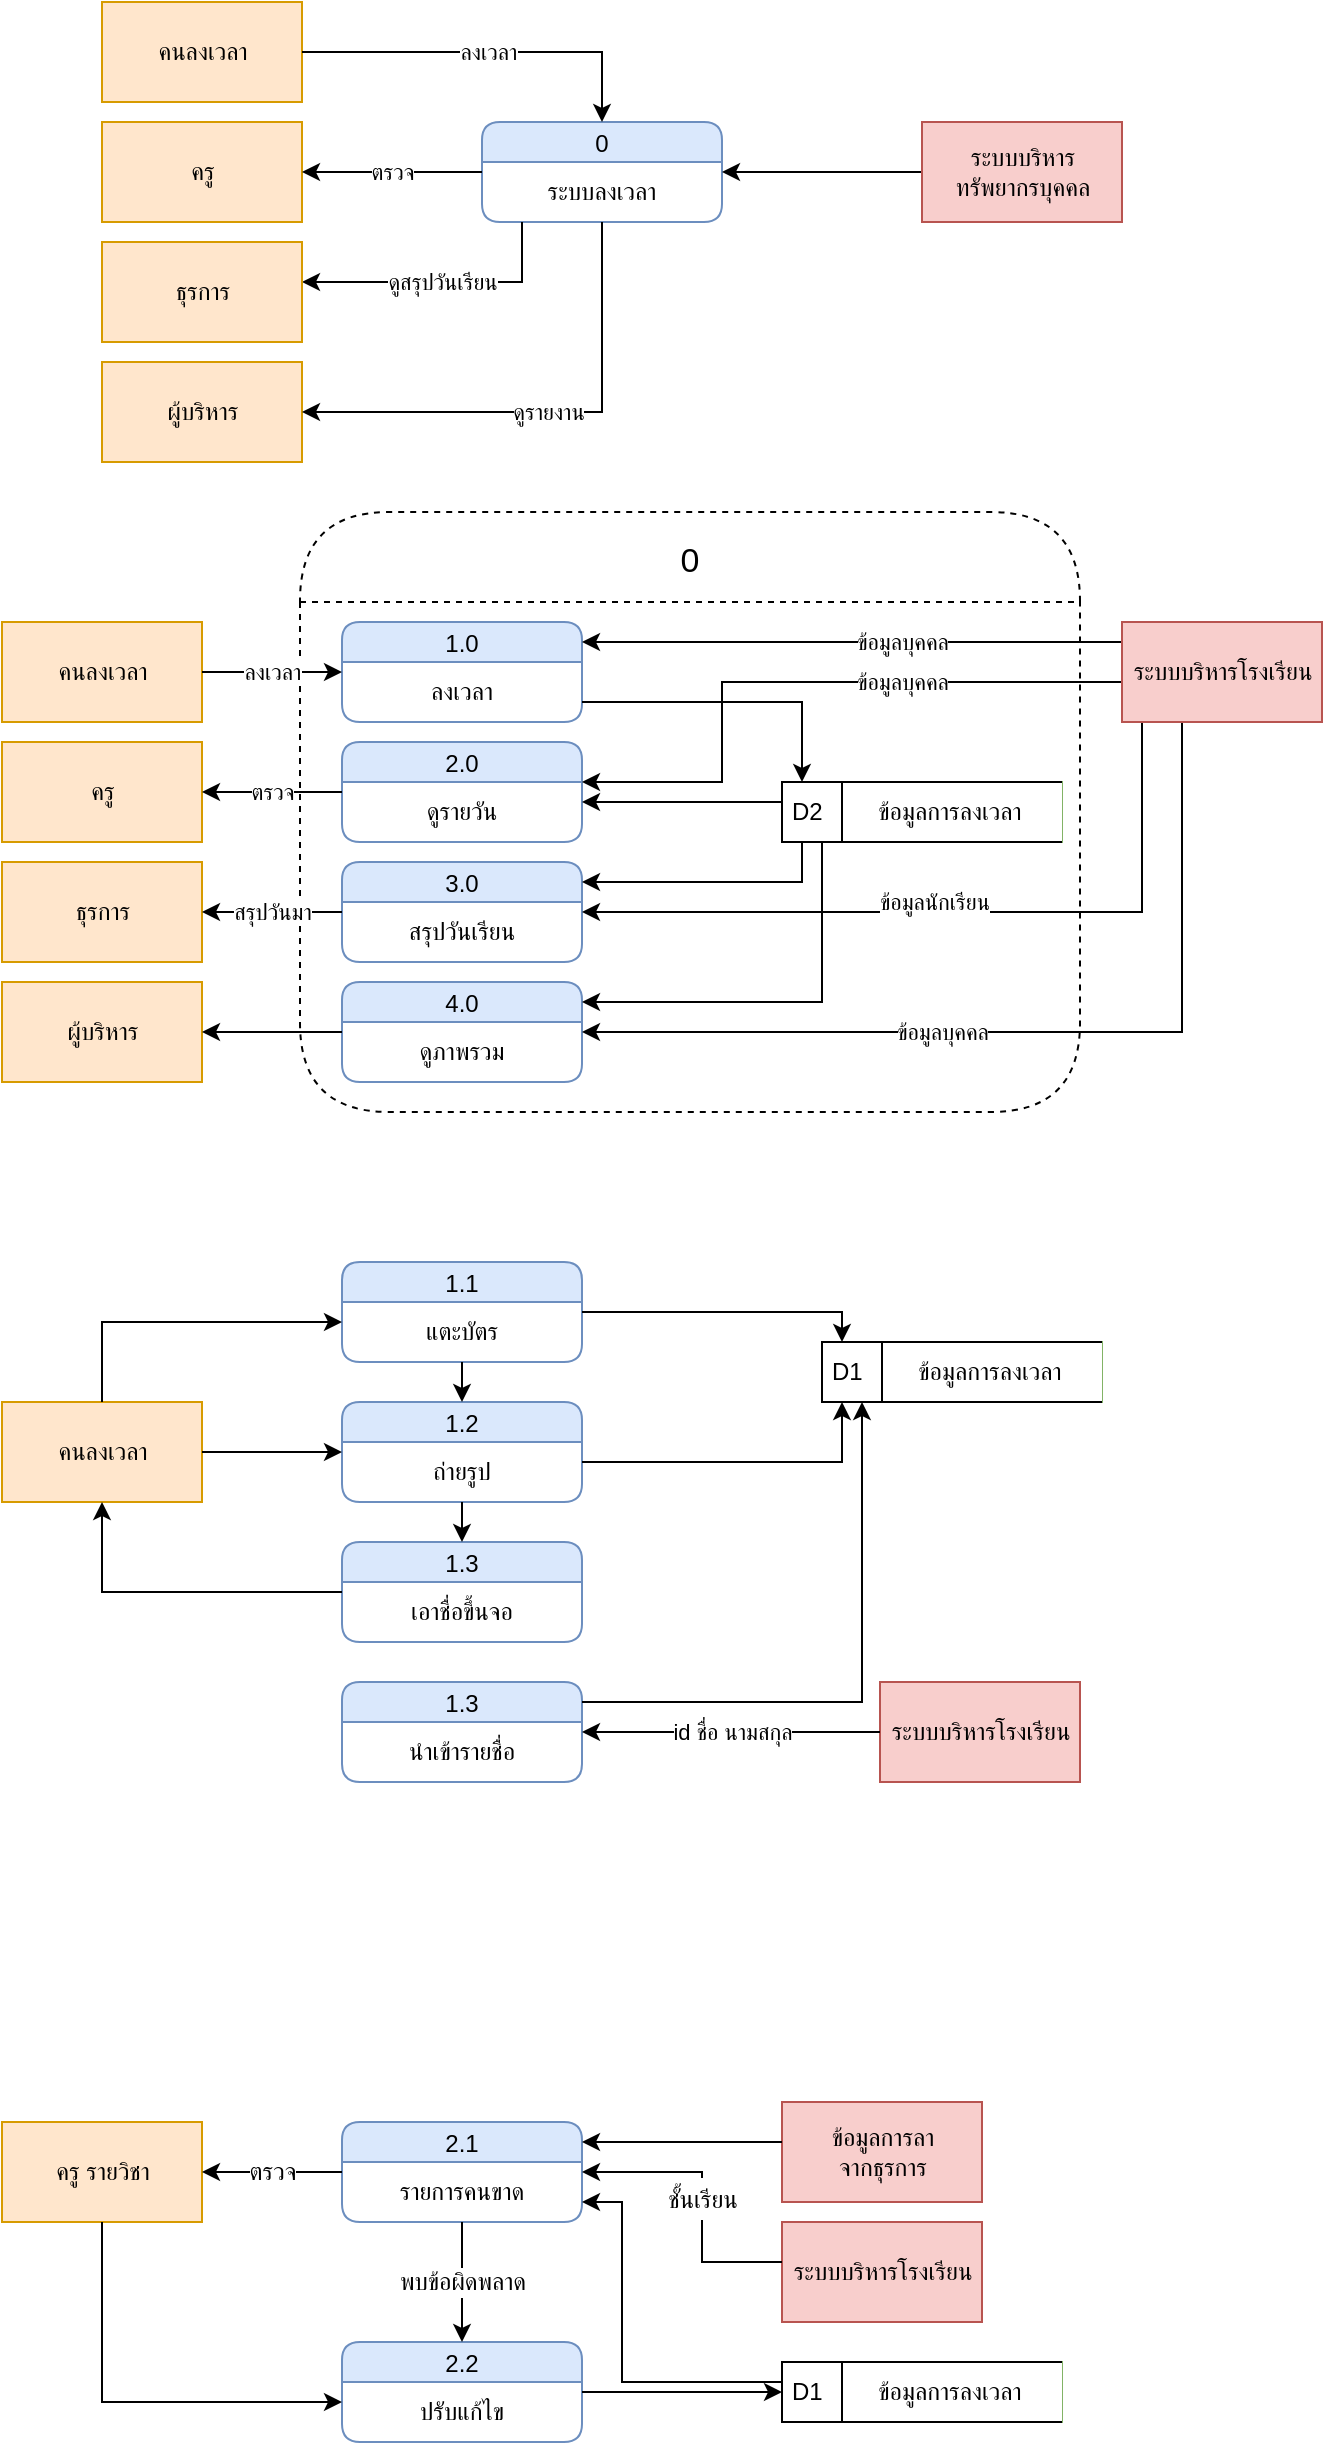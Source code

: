 <mxfile version="19.0.3" type="device"><diagram id="hRTkdoNw44NP74L70RZp" name="Page-1"><mxGraphModel dx="1038" dy="641" grid="1" gridSize="10" guides="1" tooltips="1" connect="1" arrows="1" fold="1" page="1" pageScale="1" pageWidth="827" pageHeight="1169" math="0" shadow="0"><root><mxCell id="0"/><mxCell id="1" parent="0"/><mxCell id="_T07309pvcjGrzNovSIs-2" value="0" style="swimlane;fontStyle=0;childLayout=stackLayout;horizontal=1;startSize=45;fillColor=#ffffff;horizontalStack=0;resizeParent=1;resizeParentMax=0;resizeLast=0;collapsible=0;marginBottom=0;swimlaneFillColor=#ffffff;rounded=1;dashed=1;arcSize=33;fontSize=17;" vertex="1" parent="1"><mxGeometry x="219" y="395" width="390" height="300" as="geometry"/></mxCell><mxCell id="1If6gZv5EAewRxhS0rin-1" value="คนลงเวลา" style="html=1;dashed=0;whitespace=wrap;fillColor=#ffe6cc;strokeColor=#d79b00;" parent="1" vertex="1"><mxGeometry x="120" y="140" width="100" height="50" as="geometry"/></mxCell><mxCell id="1If6gZv5EAewRxhS0rin-2" value="0" style="swimlane;fontStyle=0;childLayout=stackLayout;horizontal=1;startSize=20;fillColor=#dae8fc;horizontalStack=0;resizeParent=1;resizeParentMax=0;resizeLast=0;collapsible=0;marginBottom=0;swimlaneFillColor=#ffffff;rounded=1;strokeColor=#6c8ebf;" parent="1" vertex="1"><mxGeometry x="310" y="200" width="120" height="50" as="geometry"/></mxCell><mxCell id="1If6gZv5EAewRxhS0rin-3" value="ระบบลงเวลา" style="text;html=1;strokeColor=none;fillColor=none;align=center;verticalAlign=middle;whiteSpace=wrap;rounded=0;" parent="1If6gZv5EAewRxhS0rin-2" vertex="1"><mxGeometry y="20" width="120" height="30" as="geometry"/></mxCell><mxCell id="1If6gZv5EAewRxhS0rin-7" value="ลงเวลา" style="endArrow=classic;html=1;rounded=0;edgeStyle=orthogonalEdgeStyle;" parent="1" source="1If6gZv5EAewRxhS0rin-1" target="1If6gZv5EAewRxhS0rin-2" edge="1"><mxGeometry width="50" height="50" relative="1" as="geometry"><mxPoint x="200" y="280" as="sourcePoint"/><mxPoint x="440" y="350" as="targetPoint"/></mxGeometry></mxCell><mxCell id="1If6gZv5EAewRxhS0rin-8" value="ดูสรุปวันเรียน" style="endArrow=classic;html=1;rounded=0;edgeStyle=orthogonalEdgeStyle;" parent="1" source="1If6gZv5EAewRxhS0rin-2" target="1If6gZv5EAewRxhS0rin-9" edge="1"><mxGeometry width="50" height="50" relative="1" as="geometry"><mxPoint x="390" y="400" as="sourcePoint"/><mxPoint x="440" y="350" as="targetPoint"/><Array as="points"><mxPoint x="330" y="280"/></Array></mxGeometry></mxCell><mxCell id="1If6gZv5EAewRxhS0rin-9" value="ธุรการ" style="html=1;dashed=0;whitespace=wrap;fillColor=#ffe6cc;strokeColor=#d79b00;" parent="1" vertex="1"><mxGeometry x="120" y="260" width="100" height="50" as="geometry"/></mxCell><mxCell id="1If6gZv5EAewRxhS0rin-10" value="ผู้บริหาร" style="html=1;dashed=0;whitespace=wrap;fillColor=#ffe6cc;strokeColor=#d79b00;" parent="1" vertex="1"><mxGeometry x="120" y="320" width="100" height="50" as="geometry"/></mxCell><mxCell id="1If6gZv5EAewRxhS0rin-11" value="ดูรายงาน" style="endArrow=classic;html=1;rounded=0;edgeStyle=orthogonalEdgeStyle;" parent="1" source="1If6gZv5EAewRxhS0rin-2" target="1If6gZv5EAewRxhS0rin-10" edge="1"><mxGeometry width="50" height="50" relative="1" as="geometry"><mxPoint x="390" y="400" as="sourcePoint"/><mxPoint x="440" y="350" as="targetPoint"/><Array as="points"><mxPoint x="370" y="345"/></Array></mxGeometry></mxCell><mxCell id="1If6gZv5EAewRxhS0rin-15" value="" style="endArrow=classic;html=1;rounded=0;edgeStyle=orthogonalEdgeStyle;" parent="1" source="1If6gZv5EAewRxhS0rin-56" target="1If6gZv5EAewRxhS0rin-2" edge="1"><mxGeometry width="50" height="50" relative="1" as="geometry"><mxPoint x="610" y="210" as="sourcePoint"/><mxPoint x="490" y="215" as="targetPoint"/><Array as="points"/></mxGeometry></mxCell><mxCell id="1If6gZv5EAewRxhS0rin-18" value="1.0" style="swimlane;fontStyle=0;childLayout=stackLayout;horizontal=1;startSize=20;fillColor=#dae8fc;horizontalStack=0;resizeParent=1;resizeParentMax=0;resizeLast=0;collapsible=0;marginBottom=0;swimlaneFillColor=#ffffff;strokeColor=#6c8ebf;rounded=1;" parent="1" vertex="1"><mxGeometry x="240" y="450" width="120" height="50" as="geometry"/></mxCell><mxCell id="1If6gZv5EAewRxhS0rin-19" value="ลงเวลา" style="text;html=1;strokeColor=none;fillColor=none;align=center;verticalAlign=middle;whiteSpace=wrap;rounded=0;" parent="1If6gZv5EAewRxhS0rin-18" vertex="1"><mxGeometry y="20" width="120" height="30" as="geometry"/></mxCell><mxCell id="1If6gZv5EAewRxhS0rin-20" value="2.0" style="swimlane;fontStyle=0;childLayout=stackLayout;horizontal=1;startSize=20;fillColor=#dae8fc;horizontalStack=0;resizeParent=1;resizeParentMax=0;resizeLast=0;collapsible=0;marginBottom=0;swimlaneFillColor=#ffffff;rounded=1;strokeColor=#6c8ebf;" parent="1" vertex="1"><mxGeometry x="240" y="510" width="120" height="50" as="geometry"/></mxCell><mxCell id="1If6gZv5EAewRxhS0rin-21" value="ดูรายวัน" style="text;html=1;strokeColor=none;fillColor=none;align=center;verticalAlign=middle;whiteSpace=wrap;rounded=0;" parent="1If6gZv5EAewRxhS0rin-20" vertex="1"><mxGeometry y="20" width="120" height="30" as="geometry"/></mxCell><mxCell id="1If6gZv5EAewRxhS0rin-22" value="คนลงเวลา" style="html=1;dashed=0;whitespace=wrap;fillColor=#ffe6cc;strokeColor=#d79b00;" parent="1" vertex="1"><mxGeometry x="70" y="450" width="100" height="50" as="geometry"/></mxCell><mxCell id="1If6gZv5EAewRxhS0rin-23" value="ลงเวลา" style="endArrow=classic;html=1;rounded=0;edgeStyle=orthogonalEdgeStyle;" parent="1" source="1If6gZv5EAewRxhS0rin-22" target="1If6gZv5EAewRxhS0rin-18" edge="1"><mxGeometry width="50" height="50" relative="1" as="geometry"><mxPoint x="240.0" y="235" as="sourcePoint"/><mxPoint x="320" y="235" as="targetPoint"/></mxGeometry></mxCell><mxCell id="1If6gZv5EAewRxhS0rin-30" value="" style="group;fillColor=#d5e8d4;strokeColor=#82b366;" parent="1" vertex="1" connectable="0"><mxGeometry x="460" y="530" width="140" height="30" as="geometry"/></mxCell><mxCell id="1If6gZv5EAewRxhS0rin-31" value="D2" style="html=1;dashed=0;whitespace=wrap;shape=mxgraph.dfd.dataStoreID;align=left;spacingLeft=3;points=[[0,0],[0.5,0],[1,0],[0,0.5],[1,0.5],[0,1],[0.5,1],[1,1]];" parent="1If6gZv5EAewRxhS0rin-30" vertex="1"><mxGeometry width="140" height="30" as="geometry"/></mxCell><mxCell id="1If6gZv5EAewRxhS0rin-32" value="ข้อมูลการลงเวลา" style="text;html=1;strokeColor=none;fillColor=none;align=center;verticalAlign=middle;whiteSpace=wrap;rounded=0;" parent="1If6gZv5EAewRxhS0rin-30" vertex="1"><mxGeometry x="42" width="84" height="30" as="geometry"/></mxCell><mxCell id="1If6gZv5EAewRxhS0rin-33" value="ข้อมูลบุคคล" style="endArrow=classic;html=1;rounded=0;edgeStyle=orthogonalEdgeStyle;" parent="1" source="1If6gZv5EAewRxhS0rin-57" target="1If6gZv5EAewRxhS0rin-18" edge="1"><mxGeometry x="-0.185" width="50" height="50" relative="1" as="geometry"><mxPoint x="580" y="440" as="sourcePoint"/><mxPoint x="430" y="465" as="targetPoint"/><Array as="points"><mxPoint x="410" y="460"/><mxPoint x="410" y="460"/></Array><mxPoint as="offset"/></mxGeometry></mxCell><mxCell id="1If6gZv5EAewRxhS0rin-34" value="" style="endArrow=classic;html=1;rounded=0;edgeStyle=orthogonalEdgeStyle;" parent="1" source="1If6gZv5EAewRxhS0rin-18" target="1If6gZv5EAewRxhS0rin-31" edge="1"><mxGeometry width="50" height="50" relative="1" as="geometry"><mxPoint x="390" y="450" as="sourcePoint"/><mxPoint x="440" y="400" as="targetPoint"/><Array as="points"><mxPoint x="470" y="490"/></Array></mxGeometry></mxCell><mxCell id="1If6gZv5EAewRxhS0rin-35" value="ครู" style="html=1;dashed=0;whitespace=wrap;fillColor=#ffe6cc;strokeColor=#d79b00;" parent="1" vertex="1"><mxGeometry x="120" y="200" width="100" height="50" as="geometry"/></mxCell><mxCell id="1If6gZv5EAewRxhS0rin-36" value="ตรวจ" style="endArrow=classic;html=1;rounded=0;" parent="1" source="1If6gZv5EAewRxhS0rin-2" target="1If6gZv5EAewRxhS0rin-35" edge="1"><mxGeometry width="50" height="50" relative="1" as="geometry"><mxPoint x="364.091" y="260" as="sourcePoint"/><mxPoint x="325.909" y="320" as="targetPoint"/></mxGeometry></mxCell><mxCell id="1If6gZv5EAewRxhS0rin-37" value="" style="endArrow=classic;html=1;rounded=0;edgeStyle=orthogonalEdgeStyle;" parent="1" source="1If6gZv5EAewRxhS0rin-31" target="1If6gZv5EAewRxhS0rin-20" edge="1"><mxGeometry width="50" height="50" relative="1" as="geometry"><mxPoint x="390" y="450" as="sourcePoint"/><mxPoint x="440" y="400" as="targetPoint"/><Array as="points"><mxPoint x="400" y="540"/><mxPoint x="400" y="540"/></Array></mxGeometry></mxCell><mxCell id="1If6gZv5EAewRxhS0rin-38" value="ครู" style="html=1;dashed=0;whitespace=wrap;fillColor=#ffe6cc;strokeColor=#d79b00;" parent="1" vertex="1"><mxGeometry x="70" y="510" width="100" height="50" as="geometry"/></mxCell><mxCell id="1If6gZv5EAewRxhS0rin-39" value="ตรวจ" style="endArrow=classic;html=1;rounded=0;" parent="1" source="1If6gZv5EAewRxhS0rin-20" target="1If6gZv5EAewRxhS0rin-38" edge="1"><mxGeometry width="50" height="50" relative="1" as="geometry"><mxPoint x="390" y="450" as="sourcePoint"/><mxPoint x="440" y="400" as="targetPoint"/></mxGeometry></mxCell><mxCell id="1If6gZv5EAewRxhS0rin-41" value="3.0" style="swimlane;fontStyle=0;childLayout=stackLayout;horizontal=1;startSize=20;fillColor=#dae8fc;horizontalStack=0;resizeParent=1;resizeParentMax=0;resizeLast=0;collapsible=0;marginBottom=0;swimlaneFillColor=#ffffff;strokeColor=#6c8ebf;rounded=1;" parent="1" vertex="1"><mxGeometry x="240" y="570" width="120" height="50" as="geometry"/></mxCell><mxCell id="1If6gZv5EAewRxhS0rin-42" value="สรุปวันเรียน" style="text;html=1;strokeColor=none;fillColor=none;align=center;verticalAlign=middle;whiteSpace=wrap;rounded=0;" parent="1If6gZv5EAewRxhS0rin-41" vertex="1"><mxGeometry y="20" width="120" height="30" as="geometry"/></mxCell><mxCell id="1If6gZv5EAewRxhS0rin-43" value="ธุรการ" style="html=1;dashed=0;whitespace=wrap;fillColor=#ffe6cc;strokeColor=#d79b00;" parent="1" vertex="1"><mxGeometry x="70" y="570" width="100" height="50" as="geometry"/></mxCell><mxCell id="1If6gZv5EAewRxhS0rin-44" value="สรุปวันมา" style="endArrow=classic;html=1;rounded=0;" parent="1" source="1If6gZv5EAewRxhS0rin-41" target="1If6gZv5EAewRxhS0rin-43" edge="1"><mxGeometry width="50" height="50" relative="1" as="geometry"><mxPoint x="390" y="450" as="sourcePoint"/><mxPoint x="440" y="400" as="targetPoint"/></mxGeometry></mxCell><mxCell id="1If6gZv5EAewRxhS0rin-45" value="" style="endArrow=classic;html=1;rounded=0;edgeStyle=orthogonalEdgeStyle;" parent="1" source="1If6gZv5EAewRxhS0rin-31" target="1If6gZv5EAewRxhS0rin-41" edge="1"><mxGeometry width="50" height="50" relative="1" as="geometry"><mxPoint x="470" y="548.571" as="sourcePoint"/><mxPoint x="370" y="555.714" as="targetPoint"/><Array as="points"><mxPoint x="470" y="580"/></Array></mxGeometry></mxCell><mxCell id="1If6gZv5EAewRxhS0rin-46" value="ข้อมูลนักเรียน" style="endArrow=classic;html=1;rounded=0;edgeStyle=orthogonalEdgeStyle;" parent="1" source="1If6gZv5EAewRxhS0rin-57" target="1If6gZv5EAewRxhS0rin-41" edge="1"><mxGeometry x="0.065" y="-5" width="50" height="50" relative="1" as="geometry"><mxPoint x="620" y="500" as="sourcePoint"/><mxPoint x="370" y="601.555" as="targetPoint"/><Array as="points"><mxPoint x="640" y="595"/></Array><mxPoint as="offset"/></mxGeometry></mxCell><mxCell id="1If6gZv5EAewRxhS0rin-47" value="ข้อมูลบุคคล" style="endArrow=classic;html=1;rounded=0;edgeStyle=orthogonalEdgeStyle;" parent="1" source="1If6gZv5EAewRxhS0rin-57" target="1If6gZv5EAewRxhS0rin-20" edge="1"><mxGeometry x="-0.312" width="50" height="50" relative="1" as="geometry"><mxPoint x="560" y="480" as="sourcePoint"/><mxPoint x="440" y="470" as="targetPoint"/><Array as="points"><mxPoint x="430" y="480"/><mxPoint x="430" y="530"/></Array><mxPoint as="offset"/></mxGeometry></mxCell><mxCell id="1If6gZv5EAewRxhS0rin-48" value="4.0" style="swimlane;fontStyle=0;childLayout=stackLayout;horizontal=1;startSize=20;fillColor=#dae8fc;horizontalStack=0;resizeParent=1;resizeParentMax=0;resizeLast=0;collapsible=0;marginBottom=0;swimlaneFillColor=#ffffff;strokeColor=#6c8ebf;rounded=1;" parent="1" vertex="1"><mxGeometry x="240" y="630" width="120" height="50" as="geometry"/></mxCell><mxCell id="1If6gZv5EAewRxhS0rin-49" value="ดูภาพรวม" style="text;html=1;strokeColor=none;fillColor=none;align=center;verticalAlign=middle;whiteSpace=wrap;rounded=0;" parent="1If6gZv5EAewRxhS0rin-48" vertex="1"><mxGeometry y="20" width="120" height="30" as="geometry"/></mxCell><mxCell id="1If6gZv5EAewRxhS0rin-50" value="ข้อมูลบุคคล" style="endArrow=classic;html=1;rounded=0;edgeStyle=orthogonalEdgeStyle;" parent="1" source="1If6gZv5EAewRxhS0rin-57" target="1If6gZv5EAewRxhS0rin-48" edge="1"><mxGeometry x="0.209" width="50" height="50" relative="1" as="geometry"><mxPoint x="690" y="520" as="sourcePoint"/><mxPoint x="370" y="605" as="targetPoint"/><Array as="points"><mxPoint x="660" y="655"/></Array><mxPoint as="offset"/></mxGeometry></mxCell><mxCell id="1If6gZv5EAewRxhS0rin-51" value="" style="endArrow=classic;html=1;rounded=0;edgeStyle=orthogonalEdgeStyle;" parent="1" source="1If6gZv5EAewRxhS0rin-31" target="1If6gZv5EAewRxhS0rin-48" edge="1"><mxGeometry width="50" height="50" relative="1" as="geometry"><mxPoint x="480" y="560" as="sourcePoint"/><mxPoint x="370" y="590" as="targetPoint"/><Array as="points"><mxPoint x="480" y="640"/></Array></mxGeometry></mxCell><mxCell id="1If6gZv5EAewRxhS0rin-52" value="ผู้บริหาร" style="html=1;dashed=0;whitespace=wrap;fillColor=#ffe6cc;strokeColor=#d79b00;" parent="1" vertex="1"><mxGeometry x="70" y="630" width="100" height="50" as="geometry"/></mxCell><mxCell id="1If6gZv5EAewRxhS0rin-53" value="" style="endArrow=classic;html=1;rounded=0;" parent="1" source="1If6gZv5EAewRxhS0rin-48" target="1If6gZv5EAewRxhS0rin-52" edge="1"><mxGeometry width="50" height="50" relative="1" as="geometry"><mxPoint x="60" y="630" as="sourcePoint"/><mxPoint x="110" y="580" as="targetPoint"/></mxGeometry></mxCell><mxCell id="1If6gZv5EAewRxhS0rin-56" value="ระบบบริหาร&lt;br&gt;ทรัพยากรบุคคล" style="html=1;dashed=0;whitespace=wrap;fillColor=#f8cecc;strokeColor=#b85450;" parent="1" vertex="1"><mxGeometry x="530" y="200" width="100" height="50" as="geometry"/></mxCell><mxCell id="1If6gZv5EAewRxhS0rin-57" value="ระบบบริหารโรงเรียน" style="html=1;dashed=0;whitespace=wrap;fillColor=#f8cecc;strokeColor=#b85450;" parent="1" vertex="1"><mxGeometry x="630" y="450" width="100" height="50" as="geometry"/></mxCell><mxCell id="1If6gZv5EAewRxhS0rin-59" value="1.1" style="swimlane;fontStyle=0;childLayout=stackLayout;horizontal=1;startSize=20;fillColor=#dae8fc;horizontalStack=0;resizeParent=1;resizeParentMax=0;resizeLast=0;collapsible=0;marginBottom=0;swimlaneFillColor=#ffffff;strokeColor=#6c8ebf;rounded=1;" parent="1" vertex="1"><mxGeometry x="240" y="770" width="120" height="50" as="geometry"/></mxCell><mxCell id="1If6gZv5EAewRxhS0rin-60" value="แตะบัตร" style="text;html=1;strokeColor=none;fillColor=none;align=center;verticalAlign=middle;whiteSpace=wrap;rounded=0;" parent="1If6gZv5EAewRxhS0rin-59" vertex="1"><mxGeometry y="20" width="120" height="30" as="geometry"/></mxCell><mxCell id="1If6gZv5EAewRxhS0rin-61" value="1.2" style="swimlane;fontStyle=0;childLayout=stackLayout;horizontal=1;startSize=20;fillColor=#dae8fc;horizontalStack=0;resizeParent=1;resizeParentMax=0;resizeLast=0;collapsible=0;marginBottom=0;swimlaneFillColor=#ffffff;strokeColor=#6c8ebf;rounded=1;" parent="1" vertex="1"><mxGeometry x="240" y="840" width="120" height="50" as="geometry"/></mxCell><mxCell id="1If6gZv5EAewRxhS0rin-62" value="ถ่ายรูป" style="text;html=1;strokeColor=none;fillColor=none;align=center;verticalAlign=middle;whiteSpace=wrap;rounded=0;" parent="1If6gZv5EAewRxhS0rin-61" vertex="1"><mxGeometry y="20" width="120" height="30" as="geometry"/></mxCell><mxCell id="1If6gZv5EAewRxhS0rin-63" value="1.3" style="swimlane;fontStyle=0;childLayout=stackLayout;horizontal=1;startSize=20;fillColor=#dae8fc;horizontalStack=0;resizeParent=1;resizeParentMax=0;resizeLast=0;collapsible=0;marginBottom=0;swimlaneFillColor=#ffffff;strokeColor=#6c8ebf;rounded=1;" parent="1" vertex="1"><mxGeometry x="240" y="980" width="120" height="50" as="geometry"/></mxCell><mxCell id="1If6gZv5EAewRxhS0rin-64" value="นำเข้ารายชื่อ" style="text;html=1;strokeColor=none;fillColor=none;align=center;verticalAlign=middle;whiteSpace=wrap;rounded=0;" parent="1If6gZv5EAewRxhS0rin-63" vertex="1"><mxGeometry y="20" width="120" height="30" as="geometry"/></mxCell><mxCell id="1If6gZv5EAewRxhS0rin-65" value="ระบบบริหารโรงเรียน" style="html=1;dashed=0;whitespace=wrap;fillColor=#f8cecc;strokeColor=#b85450;" parent="1" vertex="1"><mxGeometry x="509" y="980" width="100" height="50" as="geometry"/></mxCell><mxCell id="1If6gZv5EAewRxhS0rin-66" value="id ชื่อ นามสกุล" style="endArrow=classic;html=1;rounded=0;" parent="1" source="1If6gZv5EAewRxhS0rin-65" target="1If6gZv5EAewRxhS0rin-63" edge="1"><mxGeometry width="50" height="50" relative="1" as="geometry"><mxPoint x="430" y="830" as="sourcePoint"/><mxPoint x="480" y="780" as="targetPoint"/></mxGeometry></mxCell><mxCell id="1If6gZv5EAewRxhS0rin-70" value="" style="endArrow=classic;html=1;rounded=0;edgeStyle=orthogonalEdgeStyle;" parent="1" source="1If6gZv5EAewRxhS0rin-63" target="1If6gZv5EAewRxhS0rin-73" edge="1"><mxGeometry width="50" height="50" relative="1" as="geometry"><mxPoint x="430" y="760" as="sourcePoint"/><mxPoint x="480" y="879" as="targetPoint"/><Array as="points"><mxPoint x="500" y="990"/></Array></mxGeometry></mxCell><mxCell id="1If6gZv5EAewRxhS0rin-71" value="" style="endArrow=classic;html=1;rounded=0;edgeStyle=orthogonalEdgeStyle;" parent="1" source="1If6gZv5EAewRxhS0rin-59" target="1If6gZv5EAewRxhS0rin-73" edge="1"><mxGeometry width="50" height="50" relative="1" as="geometry"><mxPoint x="430" y="770" as="sourcePoint"/><mxPoint x="480" y="720" as="targetPoint"/><Array as="points"><mxPoint x="490" y="795"/></Array></mxGeometry></mxCell><mxCell id="1If6gZv5EAewRxhS0rin-72" value="" style="group;fillColor=#d5e8d4;strokeColor=#82b366;" parent="1" vertex="1" connectable="0"><mxGeometry x="480" y="810" width="140" height="30" as="geometry"/></mxCell><mxCell id="1If6gZv5EAewRxhS0rin-73" value="D1" style="html=1;dashed=0;whitespace=wrap;shape=mxgraph.dfd.dataStoreID;align=left;spacingLeft=3;points=[[0,0],[0.5,0],[1,0],[0,0.5],[1,0.5],[0,1],[0.5,1],[1,1]];" parent="1If6gZv5EAewRxhS0rin-72" vertex="1"><mxGeometry width="140" height="30" as="geometry"/></mxCell><mxCell id="1If6gZv5EAewRxhS0rin-74" value="ข้อมูลการลงเวลา" style="text;html=1;strokeColor=none;fillColor=none;align=center;verticalAlign=middle;whiteSpace=wrap;rounded=0;" parent="1If6gZv5EAewRxhS0rin-72" vertex="1"><mxGeometry x="42" width="84" height="30" as="geometry"/></mxCell><mxCell id="1If6gZv5EAewRxhS0rin-75" value="" style="endArrow=classic;html=1;rounded=0;edgeStyle=orthogonalEdgeStyle;" parent="1" source="1If6gZv5EAewRxhS0rin-61" target="1If6gZv5EAewRxhS0rin-73" edge="1"><mxGeometry width="50" height="50" relative="1" as="geometry"><mxPoint x="430" y="760" as="sourcePoint"/><mxPoint x="480" y="870" as="targetPoint"/><Array as="points"><mxPoint x="490" y="870"/></Array></mxGeometry></mxCell><mxCell id="1If6gZv5EAewRxhS0rin-76" value="คนลงเวลา" style="html=1;dashed=0;whitespace=wrap;fillColor=#ffe6cc;strokeColor=#d79b00;" parent="1" vertex="1"><mxGeometry x="70" y="840" width="100" height="50" as="geometry"/></mxCell><mxCell id="1If6gZv5EAewRxhS0rin-77" value="" style="endArrow=classic;html=1;rounded=0;edgeStyle=orthogonalEdgeStyle;" parent="1" source="1If6gZv5EAewRxhS0rin-76" target="1If6gZv5EAewRxhS0rin-59" edge="1"><mxGeometry width="50" height="50" relative="1" as="geometry"><mxPoint x="330" y="810" as="sourcePoint"/><mxPoint x="380" y="760" as="targetPoint"/><Array as="points"><mxPoint x="120" y="800"/></Array></mxGeometry></mxCell><mxCell id="1If6gZv5EAewRxhS0rin-78" value="" style="endArrow=classic;html=1;rounded=0;exitX=1;exitY=0.5;exitDx=0;exitDy=0;" parent="1" source="1If6gZv5EAewRxhS0rin-76" target="1If6gZv5EAewRxhS0rin-61" edge="1"><mxGeometry width="50" height="50" relative="1" as="geometry"><mxPoint x="330" y="810" as="sourcePoint"/><mxPoint x="380" y="760" as="targetPoint"/></mxGeometry></mxCell><mxCell id="_T07309pvcjGrzNovSIs-3" value="" style="endArrow=classic;html=1;rounded=0;fontSize=17;" edge="1" parent="1" source="1If6gZv5EAewRxhS0rin-59" target="1If6gZv5EAewRxhS0rin-61"><mxGeometry width="50" height="50" relative="1" as="geometry"><mxPoint x="310" y="860" as="sourcePoint"/><mxPoint x="370" y="1030" as="targetPoint"/></mxGeometry></mxCell><mxCell id="_T07309pvcjGrzNovSIs-4" value="1.3" style="swimlane;fontStyle=0;childLayout=stackLayout;horizontal=1;startSize=20;fillColor=#dae8fc;horizontalStack=0;resizeParent=1;resizeParentMax=0;resizeLast=0;collapsible=0;marginBottom=0;swimlaneFillColor=#ffffff;strokeColor=#6c8ebf;rounded=1;" vertex="1" parent="1"><mxGeometry x="240" y="910" width="120" height="50" as="geometry"/></mxCell><mxCell id="_T07309pvcjGrzNovSIs-5" value="เอาชื่อขึ้นจอ" style="text;html=1;strokeColor=none;fillColor=none;align=center;verticalAlign=middle;whiteSpace=wrap;rounded=0;" vertex="1" parent="_T07309pvcjGrzNovSIs-4"><mxGeometry y="20" width="120" height="30" as="geometry"/></mxCell><mxCell id="_T07309pvcjGrzNovSIs-6" value="" style="endArrow=classic;html=1;rounded=0;fontSize=17;" edge="1" parent="1" source="1If6gZv5EAewRxhS0rin-61" target="_T07309pvcjGrzNovSIs-4"><mxGeometry width="50" height="50" relative="1" as="geometry"><mxPoint x="310" y="860" as="sourcePoint"/><mxPoint x="620" y="910" as="targetPoint"/></mxGeometry></mxCell><mxCell id="_T07309pvcjGrzNovSIs-7" value="" style="endArrow=classic;html=1;rounded=0;fontSize=17;edgeStyle=orthogonalEdgeStyle;" edge="1" parent="1" source="_T07309pvcjGrzNovSIs-4" target="1If6gZv5EAewRxhS0rin-76"><mxGeometry width="50" height="50" relative="1" as="geometry"><mxPoint x="310" y="860" as="sourcePoint"/><mxPoint x="360" y="810" as="targetPoint"/></mxGeometry></mxCell><mxCell id="_T07309pvcjGrzNovSIs-8" value="2.1" style="swimlane;fontStyle=0;childLayout=stackLayout;horizontal=1;startSize=20;fillColor=#dae8fc;horizontalStack=0;resizeParent=1;resizeParentMax=0;resizeLast=0;collapsible=0;marginBottom=0;swimlaneFillColor=#ffffff;rounded=1;strokeColor=#6c8ebf;" vertex="1" parent="1"><mxGeometry x="240" y="1200" width="120" height="50" as="geometry"/></mxCell><mxCell id="_T07309pvcjGrzNovSIs-9" value="รายการคนขาด" style="text;html=1;strokeColor=none;fillColor=none;align=center;verticalAlign=middle;whiteSpace=wrap;rounded=0;" vertex="1" parent="_T07309pvcjGrzNovSIs-8"><mxGeometry y="20" width="120" height="30" as="geometry"/></mxCell><mxCell id="_T07309pvcjGrzNovSIs-10" value="ครู รายวิชา" style="html=1;dashed=0;whitespace=wrap;fillColor=#ffe6cc;strokeColor=#d79b00;" vertex="1" parent="1"><mxGeometry x="70" y="1200" width="100" height="50" as="geometry"/></mxCell><mxCell id="_T07309pvcjGrzNovSIs-11" value="" style="group;fillColor=#d5e8d4;strokeColor=#82b366;" vertex="1" connectable="0" parent="1"><mxGeometry x="460" y="1320" width="140" height="30" as="geometry"/></mxCell><mxCell id="_T07309pvcjGrzNovSIs-12" value="D1" style="html=1;dashed=0;whitespace=wrap;shape=mxgraph.dfd.dataStoreID;align=left;spacingLeft=3;points=[[0,0],[0.5,0],[1,0],[0,0.5],[1,0.5],[0,1],[0.5,1],[1,1]];" vertex="1" parent="_T07309pvcjGrzNovSIs-11"><mxGeometry width="140" height="30" as="geometry"/></mxCell><mxCell id="_T07309pvcjGrzNovSIs-13" value="ข้อมูลการลงเวลา" style="text;html=1;strokeColor=none;fillColor=none;align=center;verticalAlign=middle;whiteSpace=wrap;rounded=0;" vertex="1" parent="_T07309pvcjGrzNovSIs-11"><mxGeometry x="42" width="84" height="30" as="geometry"/></mxCell><mxCell id="_T07309pvcjGrzNovSIs-14" value="ระบบบริหารโรงเรียน" style="html=1;dashed=0;whitespace=wrap;fillColor=#f8cecc;strokeColor=#b85450;" vertex="1" parent="1"><mxGeometry x="460" y="1250" width="100" height="50" as="geometry"/></mxCell><mxCell id="_T07309pvcjGrzNovSIs-15" value="" style="endArrow=classic;html=1;rounded=0;fontSize=17;edgeStyle=orthogonalEdgeStyle;" edge="1" parent="1" source="_T07309pvcjGrzNovSIs-12" target="_T07309pvcjGrzNovSIs-8"><mxGeometry width="50" height="50" relative="1" as="geometry"><mxPoint x="290" y="1220" as="sourcePoint"/><mxPoint x="340" y="1170" as="targetPoint"/><Array as="points"><mxPoint x="380" y="1330"/><mxPoint x="380" y="1240"/></Array></mxGeometry></mxCell><mxCell id="_T07309pvcjGrzNovSIs-16" value="ตรวจ" style="endArrow=classic;html=1;rounded=0;fontSize=12;" edge="1" parent="1" source="_T07309pvcjGrzNovSIs-8" target="_T07309pvcjGrzNovSIs-10"><mxGeometry width="50" height="50" relative="1" as="geometry"><mxPoint x="290" y="1220" as="sourcePoint"/><mxPoint x="120" y="1160" as="targetPoint"/></mxGeometry></mxCell><mxCell id="_T07309pvcjGrzNovSIs-17" value="&lt;font style=&quot;font-size: 12px;&quot;&gt;ชั้นเรียน&lt;/font&gt;" style="endArrow=classic;html=1;rounded=0;fontSize=17;edgeStyle=orthogonalEdgeStyle;" edge="1" parent="1" source="_T07309pvcjGrzNovSIs-14" target="_T07309pvcjGrzNovSIs-8"><mxGeometry width="50" height="50" relative="1" as="geometry"><mxPoint x="290" y="1220" as="sourcePoint"/><mxPoint x="370" y="1400" as="targetPoint"/><Array as="points"><mxPoint x="420" y="1270"/><mxPoint x="420" y="1225"/></Array></mxGeometry></mxCell><mxCell id="_T07309pvcjGrzNovSIs-18" value="ข้อมูลการลา&lt;br&gt;จากธุรการ" style="html=1;dashed=0;whitespace=wrap;fillColor=#f8cecc;strokeColor=#b85450;" vertex="1" parent="1"><mxGeometry x="460" y="1190" width="100" height="50" as="geometry"/></mxCell><mxCell id="_T07309pvcjGrzNovSIs-19" value="2.2" style="swimlane;fontStyle=0;childLayout=stackLayout;horizontal=1;startSize=20;fillColor=#dae8fc;horizontalStack=0;resizeParent=1;resizeParentMax=0;resizeLast=0;collapsible=0;marginBottom=0;swimlaneFillColor=#ffffff;rounded=1;strokeColor=#6c8ebf;" vertex="1" parent="1"><mxGeometry x="240" y="1310" width="120" height="50" as="geometry"/></mxCell><mxCell id="_T07309pvcjGrzNovSIs-20" value="ปรับแก้ไข" style="text;html=1;strokeColor=none;fillColor=none;align=center;verticalAlign=middle;whiteSpace=wrap;rounded=0;" vertex="1" parent="_T07309pvcjGrzNovSIs-19"><mxGeometry y="20" width="120" height="30" as="geometry"/></mxCell><mxCell id="_T07309pvcjGrzNovSIs-21" value="" style="endArrow=classic;html=1;rounded=0;fontSize=17;edgeStyle=orthogonalEdgeStyle;" edge="1" parent="1" source="_T07309pvcjGrzNovSIs-18" target="_T07309pvcjGrzNovSIs-8"><mxGeometry width="50" height="50" relative="1" as="geometry"><mxPoint x="290" y="1210" as="sourcePoint"/><mxPoint x="270" y="1450" as="targetPoint"/><Array as="points"><mxPoint x="390" y="1210"/><mxPoint x="390" y="1210"/></Array></mxGeometry></mxCell><mxCell id="_T07309pvcjGrzNovSIs-22" value="" style="endArrow=classic;html=1;rounded=0;fontSize=17;edgeStyle=orthogonalEdgeStyle;" edge="1" parent="1" source="_T07309pvcjGrzNovSIs-10" target="_T07309pvcjGrzNovSIs-19"><mxGeometry width="50" height="50" relative="1" as="geometry"><mxPoint x="290" y="1210" as="sourcePoint"/><mxPoint x="100" y="1360" as="targetPoint"/><Array as="points"><mxPoint x="120" y="1340"/></Array></mxGeometry></mxCell><mxCell id="_T07309pvcjGrzNovSIs-23" value="พบข้อผิดพลาด" style="endArrow=classic;html=1;rounded=0;fontSize=12;" edge="1" parent="1" source="_T07309pvcjGrzNovSIs-8" target="_T07309pvcjGrzNovSIs-19"><mxGeometry width="50" height="50" relative="1" as="geometry"><mxPoint x="290" y="1210" as="sourcePoint"/><mxPoint x="340" y="1160" as="targetPoint"/></mxGeometry></mxCell><mxCell id="_T07309pvcjGrzNovSIs-25" value="" style="endArrow=classic;html=1;rounded=0;fontSize=12;edgeStyle=orthogonalEdgeStyle;" edge="1" parent="1" source="_T07309pvcjGrzNovSIs-19" target="_T07309pvcjGrzNovSIs-12"><mxGeometry width="50" height="50" relative="1" as="geometry"><mxPoint x="290" y="1210" as="sourcePoint"/><mxPoint x="340" y="1160" as="targetPoint"/></mxGeometry></mxCell></root></mxGraphModel></diagram></mxfile>